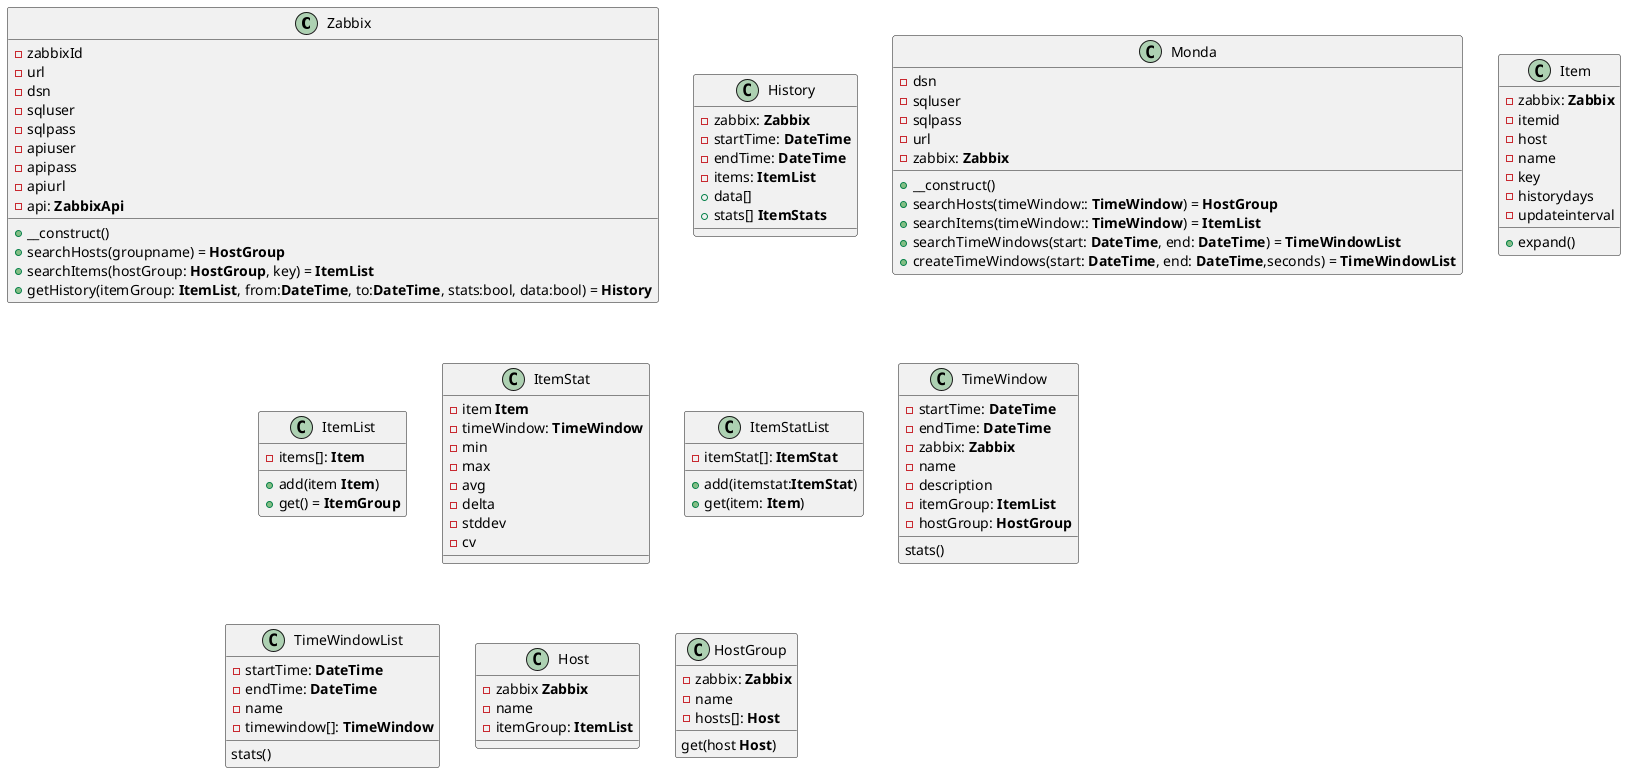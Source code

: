 @startuml

class Zabbix {
    -zabbixId
    -url
    -dsn
    -sqluser
    -sqlpass
    -apiuser
    -apipass
    -apiurl
    -api: **ZabbixApi**

    +__construct()
    +searchHosts(groupname) = **HostGroup**
    +searchItems(hostGroup: **HostGroup**, key) = **ItemList**
    +getHistory(itemGroup: **ItemList**, from:**DateTime**, to:**DateTime**, stats:bool, data:bool) = **History**
}

class History {
    -zabbix: **Zabbix**
    -startTime: **DateTime**
    -endTime: **DateTime**
    -items: **ItemList**
    +data[]
    +stats[] **ItemStats**
}

class Monda {
    -dsn
    -sqluser
    -sqlpass
    -url
    -zabbix: **Zabbix**

    +__construct()
    +searchHosts(timeWindow:: **TimeWindow**) = **HostGroup**
    +searchItems(timeWindow:: **TimeWindow**) = **ItemList**
    +searchTimeWindows(start: **DateTime**, end: **DateTime**) = **TimeWindowList**
    +createTimeWindows(start: **DateTime**, end: **DateTime**,seconds) = **TimeWindowList**
}

class Item {
    -zabbix: **Zabbix**
    -itemid
    -host
    -name
    -key
    -historydays
    -updateinterval

    +expand()
}

class ItemList {
    -items[]: **Item**

    +add(item **Item**)
    +get() = **ItemGroup**
}

class ItemStat {
    -item **Item**
    -timeWindow: **TimeWindow**
    -min
    -max
    -avg
    -delta
    -stddev
    -cv
}

class ItemStatList {
    -itemStat[]: **ItemStat**

    +add(itemstat:**ItemStat**)
    +get(item: **Item**)
}

class TimeWindow {
    -startTime: **DateTime**
    -endTime: **DateTime**
    -zabbix: **Zabbix**
    -name
    -description
    -itemGroup: **ItemList**
    -hostGroup: **HostGroup**

    stats()
}

class TimeWindowList {
    -startTime: **DateTime**
    -endTime: **DateTime**
    -name
    -timewindow[]: **TimeWindow**

    stats()
}

class Host {
    -zabbix **Zabbix**
    -name
    -itemGroup: **ItemList**
}

class HostGroup {
    -zabbix: **Zabbix**
    -name
    -hosts[]: **Host**

    get(host **Host**)
}


@enduml